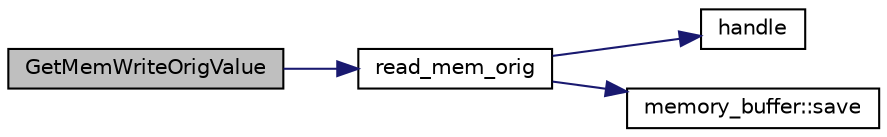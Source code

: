 digraph G
{
  edge [fontname="Helvetica",fontsize="10",labelfontname="Helvetica",labelfontsize="10"];
  node [fontname="Helvetica",fontsize="10",shape=record];
  rankdir=LR;
  Node1 [label="GetMemWriteOrigValue",height=0.2,width=0.4,color="black", fillcolor="grey75", style="filled" fontcolor="black"];
  Node1 -> Node2 [color="midnightblue",fontsize="10",style="solid",fontname="Helvetica"];
  Node2 [label="read_mem_orig",height=0.2,width=0.4,color="black", fillcolor="white", style="filled",URL="$pars_8cpp.html#a0958ec4bf081af6c5cf63c9b50a3b65e"];
  Node2 -> Node3 [color="midnightblue",fontsize="10",style="solid",fontname="Helvetica"];
  Node3 [label="handle",height=0.2,width=0.4,color="black", fillcolor="white", style="filled",URL="$pars_8cpp.html#aeba21456eeaae4baf6f7d0137dc3b242"];
  Node2 -> Node4 [color="midnightblue",fontsize="10",style="solid",fontname="Helvetica"];
  Node4 [label="memory_buffer::save",height=0.2,width=0.4,color="black", fillcolor="white", style="filled",URL="$classmemory__buffer.html#a48602834671a8f2c8e9245c42a9eaecb"];
}
